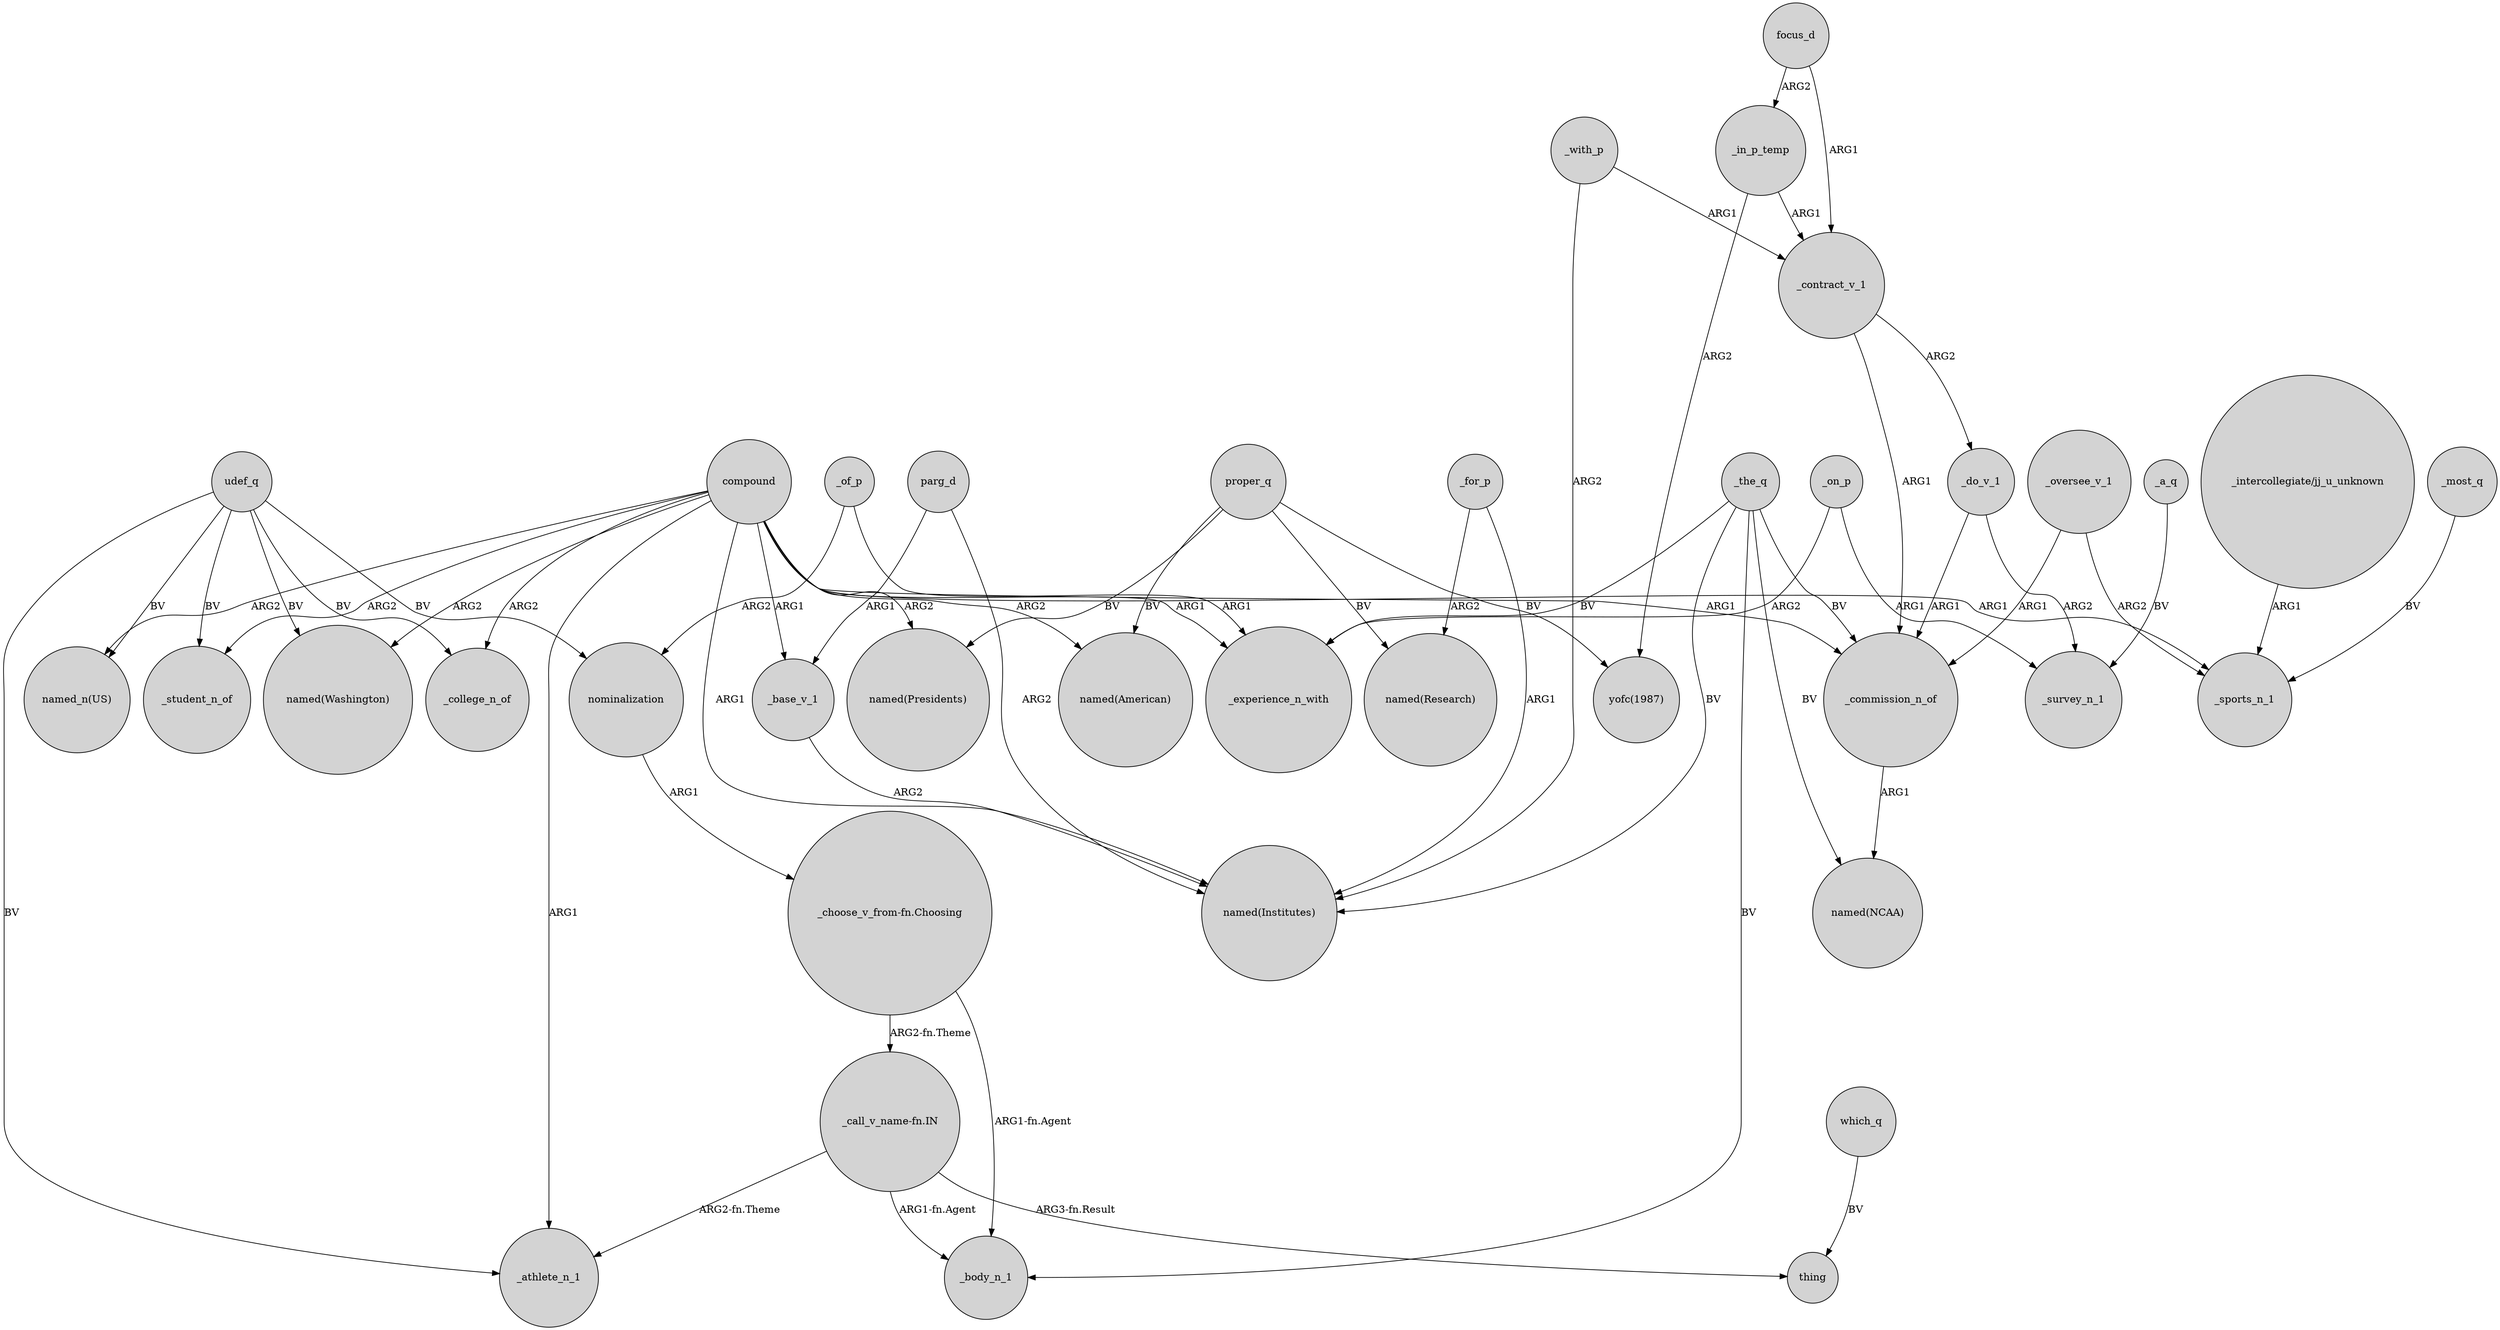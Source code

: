digraph {
	node [shape=circle style=filled]
	_in_p_temp -> _contract_v_1 [label=ARG1]
	parg_d -> "named(Institutes)" [label=ARG2]
	_with_p -> "named(Institutes)" [label=ARG2]
	_in_p_temp -> "yofc(1987)" [label=ARG2]
	compound -> _student_n_of [label=ARG2]
	focus_d -> _in_p_temp [label=ARG2]
	_with_p -> _contract_v_1 [label=ARG1]
	udef_q -> "named_n(US)" [label=BV]
	_oversee_v_1 -> _sports_n_1 [label=ARG2]
	_base_v_1 -> "named(Institutes)" [label=ARG2]
	_oversee_v_1 -> _commission_n_of [label=ARG1]
	proper_q -> "named(American)" [label=BV]
	"_choose_v_from-fn.Choosing" -> _body_n_1 [label="ARG1-fn.Agent"]
	"_call_v_name-fn.IN" -> _athlete_n_1 [label="ARG2-fn.Theme"]
	proper_q -> "named(Presidents)" [label=BV]
	udef_q -> _student_n_of [label=BV]
	_on_p -> _experience_n_with [label=ARG2]
	nominalization -> "_choose_v_from-fn.Choosing" [label=ARG1]
	compound -> _experience_n_with [label=ARG1]
	focus_d -> _contract_v_1 [label=ARG1]
	_do_v_1 -> _survey_n_1 [label=ARG2]
	"_choose_v_from-fn.Choosing" -> "_call_v_name-fn.IN" [label="ARG2-fn.Theme"]
	compound -> "named_n(US)" [label=ARG2]
	compound -> "named(American)" [label=ARG2]
	_a_q -> _survey_n_1 [label=BV]
	_the_q -> _body_n_1 [label=BV]
	udef_q -> _athlete_n_1 [label=BV]
	_for_p -> "named(Research)" [label=ARG2]
	_contract_v_1 -> _commission_n_of [label=ARG1]
	"_call_v_name-fn.IN" -> thing [label="ARG3-fn.Result"]
	compound -> _athlete_n_1 [label=ARG1]
	udef_q -> "named(Washington)" [label=BV]
	_most_q -> _sports_n_1 [label=BV]
	compound -> _base_v_1 [label=ARG1]
	_on_p -> _survey_n_1 [label=ARG1]
	compound -> _sports_n_1 [label=ARG1]
	compound -> _college_n_of [label=ARG2]
	_of_p -> nominalization [label=ARG2]
	_the_q -> "named(NCAA)" [label=BV]
	_contract_v_1 -> _do_v_1 [label=ARG2]
	proper_q -> "named(Research)" [label=BV]
	compound -> "named(Institutes)" [label=ARG1]
	_for_p -> "named(Institutes)" [label=ARG1]
	udef_q -> nominalization [label=BV]
	proper_q -> "yofc(1987)" [label=BV]
	udef_q -> _college_n_of [label=BV]
	compound -> _commission_n_of [label=ARG1]
	_the_q -> _commission_n_of [label=BV]
	_the_q -> "named(Institutes)" [label=BV]
	_the_q -> _experience_n_with [label=BV]
	parg_d -> _base_v_1 [label=ARG1]
	compound -> "named(Washington)" [label=ARG2]
	"_call_v_name-fn.IN" -> _body_n_1 [label="ARG1-fn.Agent"]
	compound -> "named(Presidents)" [label=ARG2]
	_of_p -> _experience_n_with [label=ARG1]
	"_intercollegiate/jj_u_unknown" -> _sports_n_1 [label=ARG1]
	_do_v_1 -> _commission_n_of [label=ARG1]
	_commission_n_of -> "named(NCAA)" [label=ARG1]
	which_q -> thing [label=BV]
}
